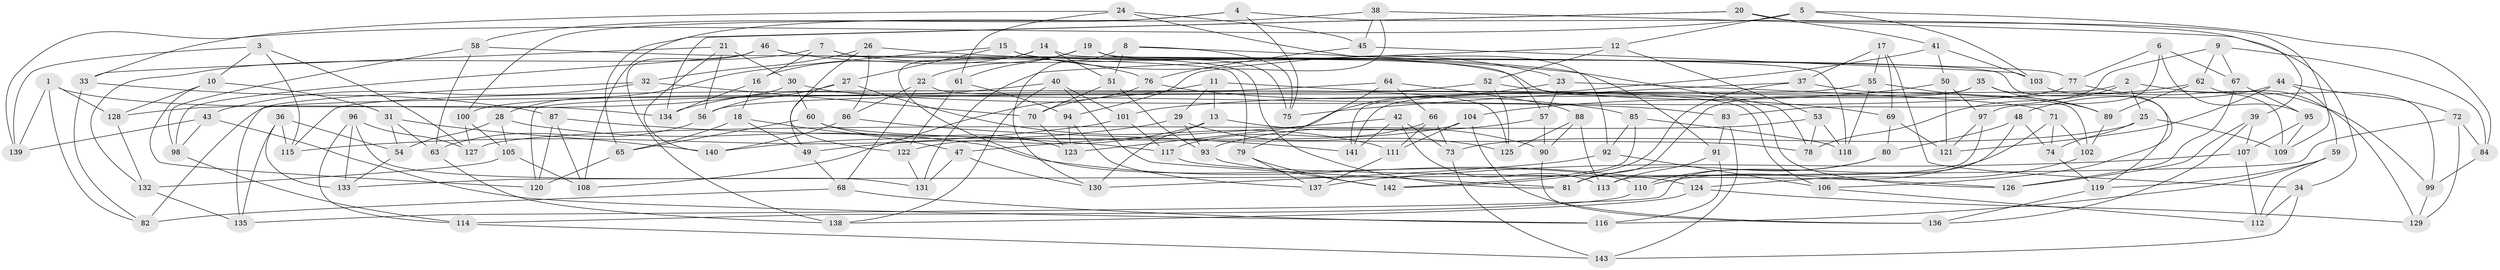 // Generated by graph-tools (version 1.1) at 2025/16/03/09/25 04:16:29]
// undirected, 143 vertices, 286 edges
graph export_dot {
graph [start="1"]
  node [color=gray90,style=filled];
  1;
  2;
  3;
  4;
  5;
  6;
  7;
  8;
  9;
  10;
  11;
  12;
  13;
  14;
  15;
  16;
  17;
  18;
  19;
  20;
  21;
  22;
  23;
  24;
  25;
  26;
  27;
  28;
  29;
  30;
  31;
  32;
  33;
  34;
  35;
  36;
  37;
  38;
  39;
  40;
  41;
  42;
  43;
  44;
  45;
  46;
  47;
  48;
  49;
  50;
  51;
  52;
  53;
  54;
  55;
  56;
  57;
  58;
  59;
  60;
  61;
  62;
  63;
  64;
  65;
  66;
  67;
  68;
  69;
  70;
  71;
  72;
  73;
  74;
  75;
  76;
  77;
  78;
  79;
  80;
  81;
  82;
  83;
  84;
  85;
  86;
  87;
  88;
  89;
  90;
  91;
  92;
  93;
  94;
  95;
  96;
  97;
  98;
  99;
  100;
  101;
  102;
  103;
  104;
  105;
  106;
  107;
  108;
  109;
  110;
  111;
  112;
  113;
  114;
  115;
  116;
  117;
  118;
  119;
  120;
  121;
  122;
  123;
  124;
  125;
  126;
  127;
  128;
  129;
  130;
  131;
  132;
  133;
  134;
  135;
  136;
  137;
  138;
  139;
  140;
  141;
  142;
  143;
  1 -- 134;
  1 -- 139;
  1 -- 82;
  1 -- 128;
  2 -- 129;
  2 -- 82;
  2 -- 25;
  2 -- 78;
  3 -- 127;
  3 -- 10;
  3 -- 139;
  3 -- 115;
  4 -- 100;
  4 -- 75;
  4 -- 58;
  4 -- 34;
  5 -- 139;
  5 -- 12;
  5 -- 84;
  5 -- 103;
  6 -- 67;
  6 -- 77;
  6 -- 97;
  6 -- 95;
  7 -- 132;
  7 -- 16;
  7 -- 126;
  7 -- 81;
  8 -- 75;
  8 -- 130;
  8 -- 51;
  8 -- 91;
  9 -- 83;
  9 -- 67;
  9 -- 84;
  9 -- 62;
  10 -- 128;
  10 -- 31;
  10 -- 120;
  11 -- 106;
  11 -- 29;
  11 -- 13;
  11 -- 70;
  12 -- 52;
  12 -- 53;
  12 -- 131;
  13 -- 90;
  13 -- 49;
  13 -- 130;
  14 -- 16;
  14 -- 51;
  14 -- 106;
  14 -- 110;
  15 -- 28;
  15 -- 57;
  15 -- 27;
  15 -- 23;
  16 -- 18;
  16 -- 134;
  17 -- 37;
  17 -- 55;
  17 -- 69;
  17 -- 34;
  18 -- 49;
  18 -- 65;
  18 -- 47;
  19 -- 61;
  19 -- 75;
  19 -- 118;
  19 -- 22;
  20 -- 134;
  20 -- 109;
  20 -- 108;
  20 -- 41;
  21 -- 30;
  21 -- 33;
  21 -- 140;
  21 -- 56;
  22 -- 125;
  22 -- 68;
  22 -- 86;
  23 -- 123;
  23 -- 71;
  23 -- 57;
  24 -- 61;
  24 -- 92;
  24 -- 33;
  24 -- 45;
  25 -- 74;
  25 -- 73;
  25 -- 109;
  26 -- 78;
  26 -- 122;
  26 -- 86;
  26 -- 32;
  27 -- 49;
  27 -- 111;
  27 -- 56;
  28 -- 54;
  28 -- 105;
  28 -- 124;
  29 -- 93;
  29 -- 140;
  29 -- 125;
  30 -- 128;
  30 -- 60;
  30 -- 83;
  31 -- 63;
  31 -- 140;
  31 -- 54;
  32 -- 43;
  32 -- 135;
  32 -- 70;
  33 -- 87;
  33 -- 82;
  34 -- 112;
  34 -- 143;
  35 -- 89;
  35 -- 141;
  35 -- 81;
  35 -- 119;
  36 -- 115;
  36 -- 133;
  36 -- 135;
  36 -- 54;
  37 -- 75;
  37 -- 102;
  37 -- 142;
  38 -- 45;
  38 -- 39;
  38 -- 94;
  38 -- 65;
  39 -- 126;
  39 -- 107;
  39 -- 136;
  40 -- 101;
  40 -- 134;
  40 -- 81;
  40 -- 138;
  41 -- 141;
  41 -- 103;
  41 -- 50;
  42 -- 47;
  42 -- 141;
  42 -- 73;
  42 -- 113;
  43 -- 116;
  43 -- 98;
  43 -- 139;
  44 -- 59;
  44 -- 48;
  44 -- 72;
  44 -- 121;
  45 -- 103;
  45 -- 76;
  46 -- 98;
  46 -- 138;
  46 -- 76;
  46 -- 79;
  47 -- 130;
  47 -- 131;
  48 -- 135;
  48 -- 80;
  48 -- 74;
  49 -- 68;
  50 -- 97;
  50 -- 104;
  50 -- 121;
  51 -- 93;
  51 -- 70;
  52 -- 69;
  52 -- 56;
  52 -- 125;
  53 -- 127;
  53 -- 118;
  53 -- 78;
  54 -- 133;
  55 -- 118;
  55 -- 115;
  55 -- 89;
  56 -- 63;
  57 -- 90;
  57 -- 93;
  58 -- 63;
  58 -- 98;
  58 -- 77;
  59 -- 112;
  59 -- 119;
  59 -- 116;
  60 -- 123;
  60 -- 78;
  60 -- 65;
  61 -- 94;
  61 -- 122;
  62 -- 101;
  62 -- 99;
  62 -- 89;
  63 -- 138;
  64 -- 66;
  64 -- 120;
  64 -- 88;
  64 -- 79;
  65 -- 120;
  66 -- 73;
  66 -- 111;
  66 -- 117;
  67 -- 126;
  67 -- 95;
  68 -- 82;
  68 -- 116;
  69 -- 80;
  69 -- 121;
  70 -- 123;
  71 -- 74;
  71 -- 102;
  71 -- 110;
  72 -- 129;
  72 -- 133;
  72 -- 84;
  73 -- 143;
  74 -- 119;
  76 -- 85;
  76 -- 108;
  77 -- 99;
  77 -- 100;
  79 -- 137;
  79 -- 142;
  80 -- 110;
  80 -- 81;
  83 -- 143;
  83 -- 91;
  84 -- 99;
  85 -- 92;
  85 -- 142;
  85 -- 118;
  86 -- 140;
  86 -- 141;
  87 -- 120;
  87 -- 108;
  87 -- 117;
  88 -- 125;
  88 -- 90;
  88 -- 113;
  89 -- 102;
  90 -- 136;
  91 -- 116;
  91 -- 113;
  92 -- 130;
  92 -- 106;
  93 -- 142;
  94 -- 137;
  94 -- 123;
  95 -- 107;
  95 -- 109;
  96 -- 114;
  96 -- 133;
  96 -- 131;
  96 -- 127;
  97 -- 121;
  97 -- 113;
  98 -- 114;
  99 -- 129;
  100 -- 105;
  100 -- 127;
  101 -- 117;
  101 -- 115;
  102 -- 124;
  103 -- 109;
  104 -- 136;
  104 -- 111;
  104 -- 122;
  105 -- 108;
  105 -- 132;
  106 -- 112;
  107 -- 137;
  107 -- 112;
  110 -- 114;
  111 -- 137;
  114 -- 143;
  117 -- 126;
  119 -- 136;
  122 -- 131;
  124 -- 129;
  124 -- 138;
  128 -- 132;
  132 -- 135;
}
